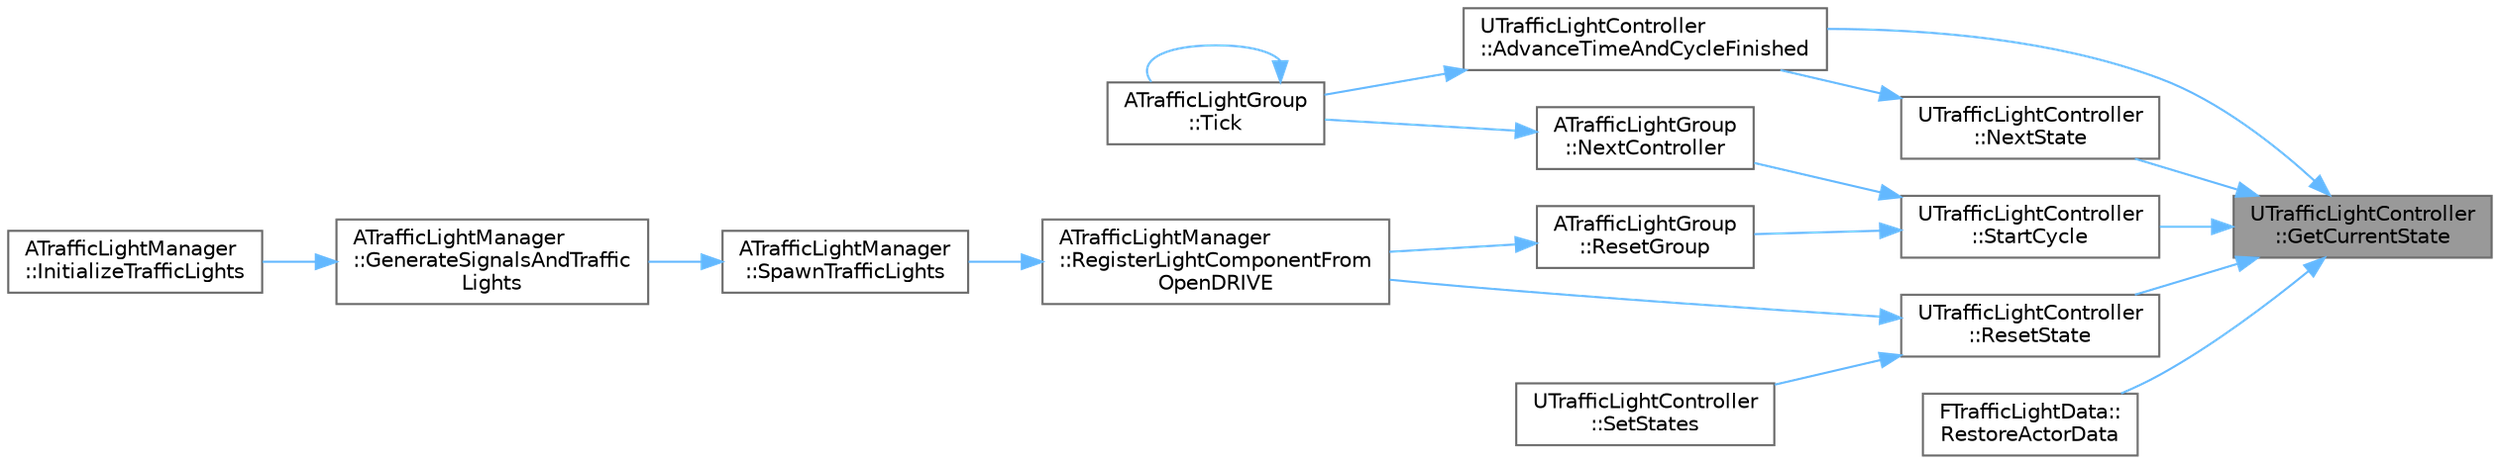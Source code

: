 digraph "UTrafficLightController::GetCurrentState"
{
 // INTERACTIVE_SVG=YES
 // LATEX_PDF_SIZE
  bgcolor="transparent";
  edge [fontname=Helvetica,fontsize=10,labelfontname=Helvetica,labelfontsize=10];
  node [fontname=Helvetica,fontsize=10,shape=box,height=0.2,width=0.4];
  rankdir="RL";
  Node1 [id="Node000001",label="UTrafficLightController\l::GetCurrentState",height=0.2,width=0.4,color="gray40", fillcolor="grey60", style="filled", fontcolor="black",tooltip=" "];
  Node1 -> Node2 [id="edge1_Node000001_Node000002",dir="back",color="steelblue1",style="solid",tooltip=" "];
  Node2 [id="Node000002",label="UTrafficLightController\l::AdvanceTimeAndCycleFinished",height=0.2,width=0.4,color="grey40", fillcolor="white", style="filled",URL="$d3/d08/classUTrafficLightController.html#a43912ddddab9e9512b179b584a37a21d",tooltip=" "];
  Node2 -> Node3 [id="edge2_Node000002_Node000003",dir="back",color="steelblue1",style="solid",tooltip=" "];
  Node3 [id="Node000003",label="ATrafficLightGroup\l::Tick",height=0.2,width=0.4,color="grey40", fillcolor="white", style="filled",URL="$dd/d12/classATrafficLightGroup.html#a7e7e94e36f48f340dad08a7b16d7ab3d",tooltip=" "];
  Node3 -> Node3 [id="edge3_Node000003_Node000003",dir="back",color="steelblue1",style="solid",tooltip=" "];
  Node1 -> Node4 [id="edge4_Node000001_Node000004",dir="back",color="steelblue1",style="solid",tooltip=" "];
  Node4 [id="Node000004",label="UTrafficLightController\l::NextState",height=0.2,width=0.4,color="grey40", fillcolor="white", style="filled",URL="$d3/d08/classUTrafficLightController.html#a2d83a8d193284ecce0cb08507e4c01ae",tooltip=" "];
  Node4 -> Node2 [id="edge5_Node000004_Node000002",dir="back",color="steelblue1",style="solid",tooltip=" "];
  Node1 -> Node5 [id="edge6_Node000001_Node000005",dir="back",color="steelblue1",style="solid",tooltip=" "];
  Node5 [id="Node000005",label="UTrafficLightController\l::ResetState",height=0.2,width=0.4,color="grey40", fillcolor="white", style="filled",URL="$d3/d08/classUTrafficLightController.html#af0b760acc56572446cbcc07b48701776",tooltip=" "];
  Node5 -> Node6 [id="edge7_Node000005_Node000006",dir="back",color="steelblue1",style="solid",tooltip=" "];
  Node6 [id="Node000006",label="ATrafficLightManager\l::RegisterLightComponentFrom\lOpenDRIVE",height=0.2,width=0.4,color="grey40", fillcolor="white", style="filled",URL="$df/da5/classATrafficLightManager.html#a32e1423d001b738bddbe695a983789ae",tooltip=" "];
  Node6 -> Node7 [id="edge8_Node000006_Node000007",dir="back",color="steelblue1",style="solid",tooltip=" "];
  Node7 [id="Node000007",label="ATrafficLightManager\l::SpawnTrafficLights",height=0.2,width=0.4,color="grey40", fillcolor="white", style="filled",URL="$df/da5/classATrafficLightManager.html#a86d8da5023cf7523924fa33e0feb2e0f",tooltip=" "];
  Node7 -> Node8 [id="edge9_Node000007_Node000008",dir="back",color="steelblue1",style="solid",tooltip=" "];
  Node8 [id="Node000008",label="ATrafficLightManager\l::GenerateSignalsAndTraffic\lLights",height=0.2,width=0.4,color="grey40", fillcolor="white", style="filled",URL="$df/da5/classATrafficLightManager.html#ae473e1bb0e60e5c2db5684efc72a1e89",tooltip=" "];
  Node8 -> Node9 [id="edge10_Node000008_Node000009",dir="back",color="steelblue1",style="solid",tooltip=" "];
  Node9 [id="Node000009",label="ATrafficLightManager\l::InitializeTrafficLights",height=0.2,width=0.4,color="grey40", fillcolor="white", style="filled",URL="$df/da5/classATrafficLightManager.html#a597d552d266a41c4f45c1740d1ce7c40",tooltip=" "];
  Node5 -> Node10 [id="edge11_Node000005_Node000010",dir="back",color="steelblue1",style="solid",tooltip=" "];
  Node10 [id="Node000010",label="UTrafficLightController\l::SetStates",height=0.2,width=0.4,color="grey40", fillcolor="white", style="filled",URL="$d3/d08/classUTrafficLightController.html#ae51d994fdb17c3199e673af64297d7c0",tooltip=" "];
  Node1 -> Node11 [id="edge12_Node000001_Node000011",dir="back",color="steelblue1",style="solid",tooltip=" "];
  Node11 [id="Node000011",label="FTrafficLightData::\lRestoreActorData",height=0.2,width=0.4,color="grey40", fillcolor="white", style="filled",URL="$d5/d59/classFTrafficLightData.html#a33b6bfb7f3080da9b6b47f89c3ffaf99",tooltip=" "];
  Node1 -> Node12 [id="edge13_Node000001_Node000012",dir="back",color="steelblue1",style="solid",tooltip=" "];
  Node12 [id="Node000012",label="UTrafficLightController\l::StartCycle",height=0.2,width=0.4,color="grey40", fillcolor="white", style="filled",URL="$d3/d08/classUTrafficLightController.html#abccad600709c8fdae5100e6e976f80f3",tooltip=" "];
  Node12 -> Node13 [id="edge14_Node000012_Node000013",dir="back",color="steelblue1",style="solid",tooltip=" "];
  Node13 [id="Node000013",label="ATrafficLightGroup\l::NextController",height=0.2,width=0.4,color="grey40", fillcolor="white", style="filled",URL="$dd/d12/classATrafficLightGroup.html#aa120ed6d23965c93f901c194dee41a83",tooltip=" "];
  Node13 -> Node3 [id="edge15_Node000013_Node000003",dir="back",color="steelblue1",style="solid",tooltip=" "];
  Node12 -> Node14 [id="edge16_Node000012_Node000014",dir="back",color="steelblue1",style="solid",tooltip=" "];
  Node14 [id="Node000014",label="ATrafficLightGroup\l::ResetGroup",height=0.2,width=0.4,color="grey40", fillcolor="white", style="filled",URL="$dd/d12/classATrafficLightGroup.html#a610a6e9c2616a616f0b4774c93210120",tooltip=" "];
  Node14 -> Node6 [id="edge17_Node000014_Node000006",dir="back",color="steelblue1",style="solid",tooltip=" "];
}
